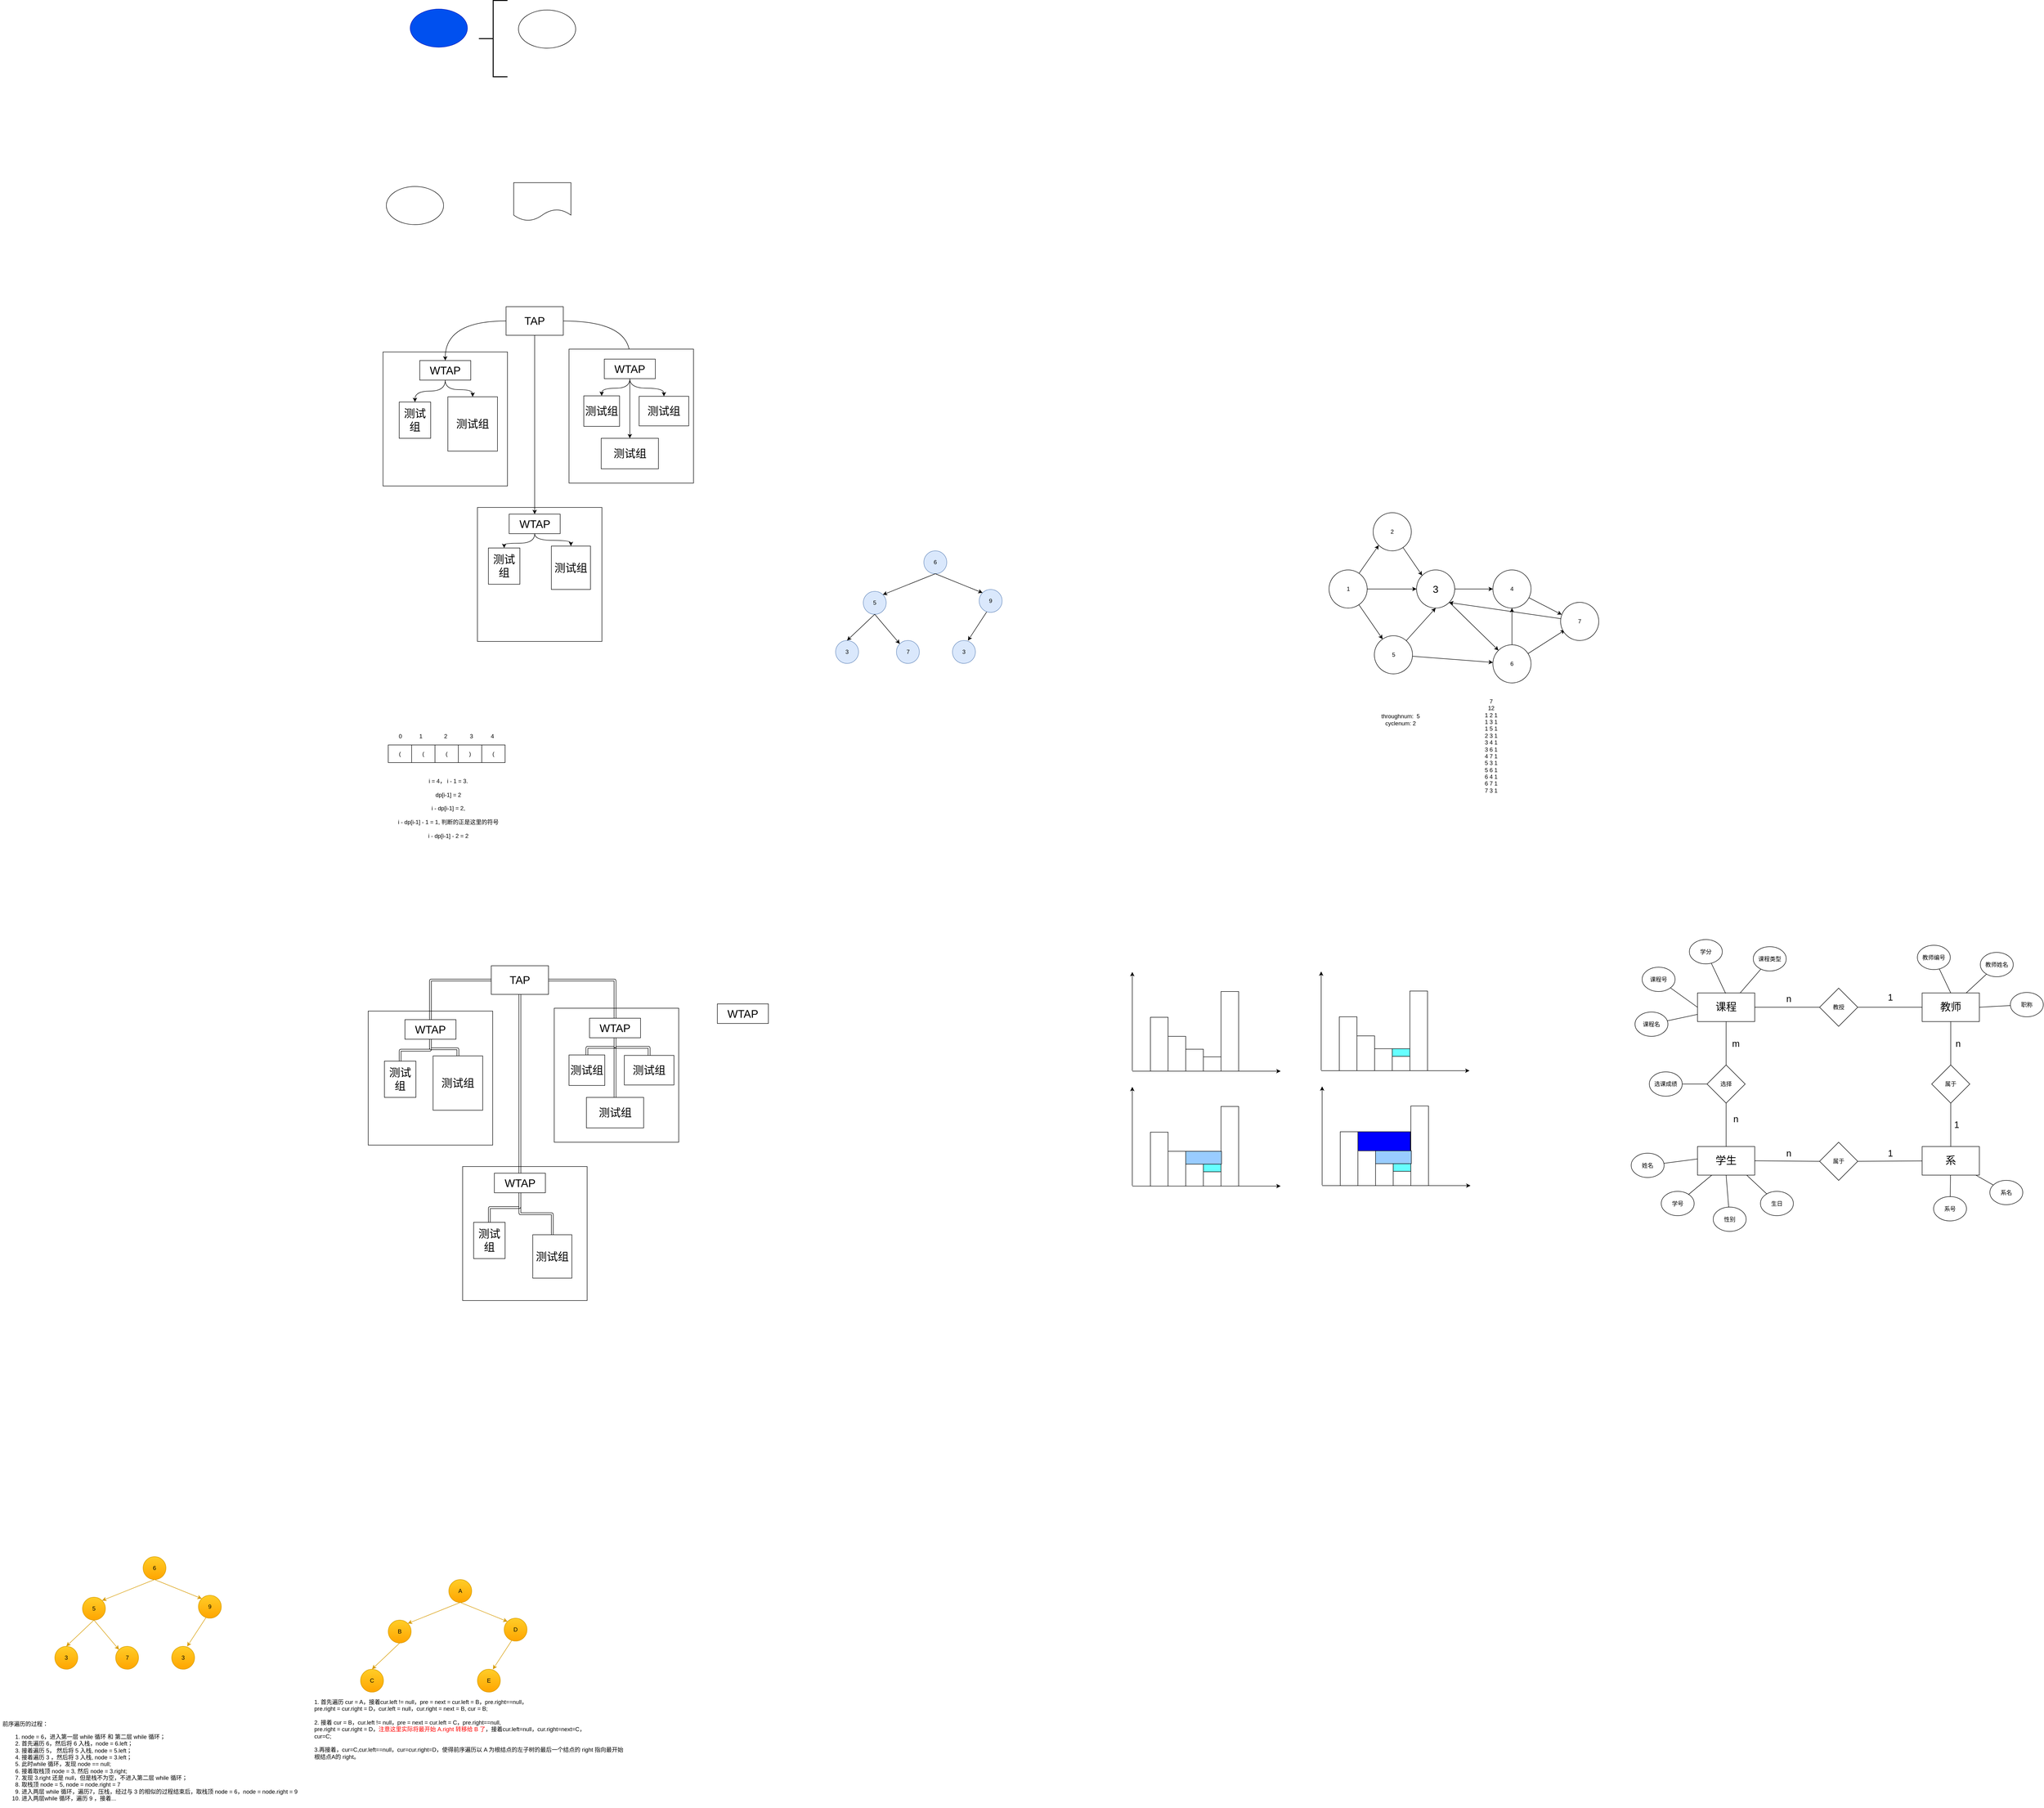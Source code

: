 <mxfile version="14.6.9" type="github">
  <diagram id="HL5FU7b5v3GHtU7pl1D0" name="Page-1">
    <mxGraphModel dx="1587" dy="1598" grid="0" gridSize="10" guides="1" tooltips="1" connect="1" arrows="1" fold="1" page="0" pageScale="1" pageWidth="827" pageHeight="1169" math="0" shadow="0">
      <root>
        <mxCell id="0" />
        <mxCell id="1" parent="0" />
        <mxCell id="2PGr2bW_7u09328AlTzU-21" value="" style="whiteSpace=wrap;html=1;" parent="1" vertex="1">
          <mxGeometry x="140" y="-97" width="261" height="281" as="geometry" />
        </mxCell>
        <mxCell id="xoODFnLUPFO7UlEcx-ut-1" value="" style="ellipse;whiteSpace=wrap;html=1;fillColor=#0050ef;strokeColor=#001DBC;fontColor=#ffffff;" parent="1" vertex="1">
          <mxGeometry x="197" y="-816" width="120" height="80" as="geometry" />
        </mxCell>
        <mxCell id="9Wrrad7oVjnx4bKwL_T1-1" value="" style="strokeWidth=2;html=1;shape=mxgraph.flowchart.annotation_2;align=left;labelPosition=right;pointerEvents=1;" parent="1" vertex="1">
          <mxGeometry x="341" y="-834" width="60" height="160" as="geometry" />
        </mxCell>
        <mxCell id="L5w4uZSqszy5Lv5xO5T8-1" value="" style="ellipse;whiteSpace=wrap;html=1;" parent="1" vertex="1">
          <mxGeometry x="424" y="-814" width="120" height="80" as="geometry" />
        </mxCell>
        <mxCell id="meW8NayXHioV1tvIMYQ5-1" value="" style="ellipse;whiteSpace=wrap;html=1;" parent="1" vertex="1">
          <mxGeometry x="147" y="-444" width="120" height="80" as="geometry" />
        </mxCell>
        <mxCell id="meW8NayXHioV1tvIMYQ5-2" value="" style="shape=document;whiteSpace=wrap;html=1;boundedLbl=1;" parent="1" vertex="1">
          <mxGeometry x="414" y="-452" width="120" height="80" as="geometry" />
        </mxCell>
        <mxCell id="2PGr2bW_7u09328AlTzU-2" value="" style="whiteSpace=wrap;html=1;" parent="1" vertex="1">
          <mxGeometry x="338" y="229" width="261" height="281" as="geometry" />
        </mxCell>
        <mxCell id="2PGr2bW_7u09328AlTzU-33" style="edgeStyle=orthogonalEdgeStyle;orthogonalLoop=1;jettySize=auto;html=1;curved=1;" parent="1" source="2PGr2bW_7u09328AlTzU-5" target="2PGr2bW_7u09328AlTzU-6" edge="1">
          <mxGeometry relative="1" as="geometry" />
        </mxCell>
        <mxCell id="2PGr2bW_7u09328AlTzU-35" style="edgeStyle=orthogonalEdgeStyle;orthogonalLoop=1;jettySize=auto;html=1;curved=1;" parent="1" source="2PGr2bW_7u09328AlTzU-5" target="2PGr2bW_7u09328AlTzU-10" edge="1">
          <mxGeometry relative="1" as="geometry" />
        </mxCell>
        <mxCell id="2PGr2bW_7u09328AlTzU-41" style="edgeStyle=orthogonalEdgeStyle;orthogonalLoop=1;jettySize=auto;html=1;exitX=0.5;exitY=1;exitDx=0;exitDy=0;curved=1;" parent="1" source="2PGr2bW_7u09328AlTzU-5" target="2PGr2bW_7u09328AlTzU-22" edge="1">
          <mxGeometry relative="1" as="geometry" />
        </mxCell>
        <mxCell id="2PGr2bW_7u09328AlTzU-5" value="&lt;font style=&quot;font-size: 23px&quot;&gt;TAP&lt;/font&gt;" style="whiteSpace=wrap;html=1;" parent="1" vertex="1">
          <mxGeometry x="398" y="-192" width="120" height="60" as="geometry" />
        </mxCell>
        <mxCell id="2PGr2bW_7u09328AlTzU-39" style="edgeStyle=orthogonalEdgeStyle;orthogonalLoop=1;jettySize=auto;html=1;entryX=0.5;entryY=0;entryDx=0;entryDy=0;curved=1;" parent="1" source="2PGr2bW_7u09328AlTzU-6" target="2PGr2bW_7u09328AlTzU-7" edge="1">
          <mxGeometry relative="1" as="geometry" />
        </mxCell>
        <mxCell id="2PGr2bW_7u09328AlTzU-40" style="edgeStyle=orthogonalEdgeStyle;orthogonalLoop=1;jettySize=auto;html=1;entryX=0.5;entryY=0;entryDx=0;entryDy=0;curved=1;" parent="1" source="2PGr2bW_7u09328AlTzU-6" target="2PGr2bW_7u09328AlTzU-8" edge="1">
          <mxGeometry relative="1" as="geometry" />
        </mxCell>
        <mxCell id="2PGr2bW_7u09328AlTzU-6" value="&lt;font style=&quot;font-size: 23px&quot;&gt;WTAP&lt;/font&gt;" style="whiteSpace=wrap;html=1;" parent="1" vertex="1">
          <mxGeometry x="217" y="-79" width="107" height="41" as="geometry" />
        </mxCell>
        <mxCell id="2PGr2bW_7u09328AlTzU-7" value="&lt;span style=&quot;font-size: 23px&quot;&gt;测试组&lt;/span&gt;" style="whiteSpace=wrap;html=1;" parent="1" vertex="1">
          <mxGeometry x="174" y="8" width="66" height="76" as="geometry" />
        </mxCell>
        <mxCell id="2PGr2bW_7u09328AlTzU-8" value="&lt;span style=&quot;font-size: 23px&quot;&gt;测试组&lt;/span&gt;" style="whiteSpace=wrap;html=1;" parent="1" vertex="1">
          <mxGeometry x="276" y="-3" width="104" height="114" as="geometry" />
        </mxCell>
        <mxCell id="2PGr2bW_7u09328AlTzU-9" value="" style="whiteSpace=wrap;html=1;" parent="1" vertex="1">
          <mxGeometry x="530" y="-103" width="261" height="281" as="geometry" />
        </mxCell>
        <mxCell id="2PGr2bW_7u09328AlTzU-36" style="edgeStyle=orthogonalEdgeStyle;orthogonalLoop=1;jettySize=auto;html=1;entryX=0.5;entryY=0;entryDx=0;entryDy=0;curved=1;" parent="1" source="2PGr2bW_7u09328AlTzU-10" target="2PGr2bW_7u09328AlTzU-11" edge="1">
          <mxGeometry relative="1" as="geometry" />
        </mxCell>
        <mxCell id="2PGr2bW_7u09328AlTzU-37" style="edgeStyle=orthogonalEdgeStyle;orthogonalLoop=1;jettySize=auto;html=1;entryX=0.5;entryY=0;entryDx=0;entryDy=0;curved=1;" parent="1" source="2PGr2bW_7u09328AlTzU-10" target="2PGr2bW_7u09328AlTzU-12" edge="1">
          <mxGeometry relative="1" as="geometry" />
        </mxCell>
        <mxCell id="2PGr2bW_7u09328AlTzU-38" style="edgeStyle=orthogonalEdgeStyle;orthogonalLoop=1;jettySize=auto;html=1;exitX=0.5;exitY=1;exitDx=0;exitDy=0;curved=1;" parent="1" source="2PGr2bW_7u09328AlTzU-10" target="2PGr2bW_7u09328AlTzU-29" edge="1">
          <mxGeometry relative="1" as="geometry" />
        </mxCell>
        <mxCell id="2PGr2bW_7u09328AlTzU-10" value="&lt;font style=&quot;font-size: 23px&quot;&gt;WTAP&lt;/font&gt;" style="whiteSpace=wrap;html=1;" parent="1" vertex="1">
          <mxGeometry x="604" y="-82" width="107" height="41" as="geometry" />
        </mxCell>
        <mxCell id="2PGr2bW_7u09328AlTzU-11" value="&lt;span style=&quot;font-size: 23px&quot;&gt;测试组&lt;/span&gt;" style="whiteSpace=wrap;html=1;" parent="1" vertex="1">
          <mxGeometry x="561" y="-5" width="75" height="64" as="geometry" />
        </mxCell>
        <mxCell id="2PGr2bW_7u09328AlTzU-12" value="&lt;span style=&quot;font-size: 23px&quot;&gt;测试组&lt;/span&gt;" style="whiteSpace=wrap;html=1;" parent="1" vertex="1">
          <mxGeometry x="677" y="-4" width="104" height="62" as="geometry" />
        </mxCell>
        <mxCell id="2PGr2bW_7u09328AlTzU-42" style="edgeStyle=orthogonalEdgeStyle;orthogonalLoop=1;jettySize=auto;html=1;curved=1;" parent="1" source="2PGr2bW_7u09328AlTzU-22" target="2PGr2bW_7u09328AlTzU-23" edge="1">
          <mxGeometry relative="1" as="geometry" />
        </mxCell>
        <mxCell id="2PGr2bW_7u09328AlTzU-43" style="edgeStyle=orthogonalEdgeStyle;orthogonalLoop=1;jettySize=auto;html=1;entryX=0.5;entryY=0;entryDx=0;entryDy=0;curved=1;" parent="1" source="2PGr2bW_7u09328AlTzU-22" target="2PGr2bW_7u09328AlTzU-24" edge="1">
          <mxGeometry relative="1" as="geometry">
            <Array as="points">
              <mxPoint x="458" y="298" />
              <mxPoint x="534" y="298" />
            </Array>
          </mxGeometry>
        </mxCell>
        <mxCell id="2PGr2bW_7u09328AlTzU-22" value="&lt;font style=&quot;font-size: 23px&quot;&gt;WTAP&lt;/font&gt;" style="whiteSpace=wrap;html=1;" parent="1" vertex="1">
          <mxGeometry x="404.5" y="243" width="107" height="41" as="geometry" />
        </mxCell>
        <mxCell id="2PGr2bW_7u09328AlTzU-23" value="&lt;span style=&quot;font-size: 23px&quot;&gt;测试组&lt;/span&gt;" style="whiteSpace=wrap;html=1;" parent="1" vertex="1">
          <mxGeometry x="361" y="314" width="66" height="76" as="geometry" />
        </mxCell>
        <mxCell id="2PGr2bW_7u09328AlTzU-24" value="&lt;span style=&quot;font-size: 23px&quot;&gt;测试组&lt;/span&gt;" style="whiteSpace=wrap;html=1;" parent="1" vertex="1">
          <mxGeometry x="493" y="310" width="82" height="91" as="geometry" />
        </mxCell>
        <mxCell id="2PGr2bW_7u09328AlTzU-29" value="&lt;span style=&quot;font-size: 23px&quot;&gt;测试组&lt;/span&gt;" style="whiteSpace=wrap;html=1;" parent="1" vertex="1">
          <mxGeometry x="597.5" y="84" width="120" height="64" as="geometry" />
        </mxCell>
        <mxCell id="2PGr2bW_7u09328AlTzU-68" value="" style="whiteSpace=wrap;html=1;" parent="1" vertex="1">
          <mxGeometry x="109" y="1285" width="261" height="281" as="geometry" />
        </mxCell>
        <mxCell id="2PGr2bW_7u09328AlTzU-69" value="" style="whiteSpace=wrap;html=1;" parent="1" vertex="1">
          <mxGeometry x="307" y="1611" width="261" height="281" as="geometry" />
        </mxCell>
        <mxCell id="2PGr2bW_7u09328AlTzU-70" style="edgeStyle=orthogonalEdgeStyle;orthogonalLoop=1;jettySize=auto;html=1;shape=link;curved=1;" parent="1" source="2PGr2bW_7u09328AlTzU-73" target="2PGr2bW_7u09328AlTzU-76" edge="1">
          <mxGeometry relative="1" as="geometry" />
        </mxCell>
        <mxCell id="2PGr2bW_7u09328AlTzU-72" style="edgeStyle=orthogonalEdgeStyle;orthogonalLoop=1;jettySize=auto;html=1;exitX=0.5;exitY=1;exitDx=0;exitDy=0;shape=link;curved=1;" parent="1" source="2PGr2bW_7u09328AlTzU-73" target="2PGr2bW_7u09328AlTzU-88" edge="1">
          <mxGeometry relative="1" as="geometry" />
        </mxCell>
        <mxCell id="2PGr2bW_7u09328AlTzU-73" value="&lt;font style=&quot;font-size: 23px&quot;&gt;TAP&lt;/font&gt;" style="whiteSpace=wrap;html=1;" parent="1" vertex="1">
          <mxGeometry x="367" y="1190" width="120" height="60" as="geometry" />
        </mxCell>
        <mxCell id="2PGr2bW_7u09328AlTzU-74" style="edgeStyle=orthogonalEdgeStyle;orthogonalLoop=1;jettySize=auto;html=1;entryX=0.5;entryY=0;entryDx=0;entryDy=0;shape=link;curved=1;" parent="1" source="2PGr2bW_7u09328AlTzU-76" target="2PGr2bW_7u09328AlTzU-77" edge="1">
          <mxGeometry relative="1" as="geometry" />
        </mxCell>
        <mxCell id="2PGr2bW_7u09328AlTzU-75" style="edgeStyle=orthogonalEdgeStyle;orthogonalLoop=1;jettySize=auto;html=1;entryX=0.5;entryY=0;entryDx=0;entryDy=0;shape=link;curved=1;" parent="1" source="2PGr2bW_7u09328AlTzU-76" target="2PGr2bW_7u09328AlTzU-78" edge="1">
          <mxGeometry relative="1" as="geometry" />
        </mxCell>
        <mxCell id="2PGr2bW_7u09328AlTzU-76" value="&lt;font style=&quot;font-size: 23px&quot;&gt;WTAP&lt;/font&gt;" style="whiteSpace=wrap;html=1;" parent="1" vertex="1">
          <mxGeometry x="186" y="1303" width="107" height="41" as="geometry" />
        </mxCell>
        <mxCell id="2PGr2bW_7u09328AlTzU-77" value="&lt;span style=&quot;font-size: 23px&quot;&gt;测试组&lt;/span&gt;" style="whiteSpace=wrap;html=1;" parent="1" vertex="1">
          <mxGeometry x="143" y="1390" width="66" height="76" as="geometry" />
        </mxCell>
        <mxCell id="2PGr2bW_7u09328AlTzU-78" value="&lt;span style=&quot;font-size: 23px&quot;&gt;测试组&lt;/span&gt;" style="whiteSpace=wrap;html=1;" parent="1" vertex="1">
          <mxGeometry x="245" y="1379" width="104" height="114" as="geometry" />
        </mxCell>
        <mxCell id="2PGr2bW_7u09328AlTzU-79" value="" style="whiteSpace=wrap;html=1;" parent="1" vertex="1">
          <mxGeometry x="499" y="1279" width="261" height="281" as="geometry" />
        </mxCell>
        <mxCell id="2PGr2bW_7u09328AlTzU-80" style="edgeStyle=orthogonalEdgeStyle;orthogonalLoop=1;jettySize=auto;html=1;entryX=0.5;entryY=0;entryDx=0;entryDy=0;shape=link;curved=1;" parent="1" source="2PGr2bW_7u09328AlTzU-83" target="2PGr2bW_7u09328AlTzU-84" edge="1">
          <mxGeometry relative="1" as="geometry" />
        </mxCell>
        <mxCell id="2PGr2bW_7u09328AlTzU-81" style="edgeStyle=orthogonalEdgeStyle;orthogonalLoop=1;jettySize=auto;html=1;entryX=0.5;entryY=0;entryDx=0;entryDy=0;shape=link;curved=1;" parent="1" source="2PGr2bW_7u09328AlTzU-83" target="2PGr2bW_7u09328AlTzU-85" edge="1">
          <mxGeometry relative="1" as="geometry" />
        </mxCell>
        <mxCell id="2PGr2bW_7u09328AlTzU-82" style="edgeStyle=orthogonalEdgeStyle;orthogonalLoop=1;jettySize=auto;html=1;exitX=0.5;exitY=1;exitDx=0;exitDy=0;shape=link;curved=1;" parent="1" source="2PGr2bW_7u09328AlTzU-83" target="2PGr2bW_7u09328AlTzU-91" edge="1">
          <mxGeometry relative="1" as="geometry" />
        </mxCell>
        <mxCell id="2PGr2bW_7u09328AlTzU-83" value="&lt;font style=&quot;font-size: 23px&quot;&gt;WTAP&lt;/font&gt;" style="whiteSpace=wrap;html=1;" parent="1" vertex="1">
          <mxGeometry x="573" y="1300" width="107" height="41" as="geometry" />
        </mxCell>
        <mxCell id="2PGr2bW_7u09328AlTzU-84" value="&lt;span style=&quot;font-size: 23px&quot;&gt;测试组&lt;/span&gt;" style="whiteSpace=wrap;html=1;" parent="1" vertex="1">
          <mxGeometry x="530" y="1377" width="75" height="64" as="geometry" />
        </mxCell>
        <mxCell id="2PGr2bW_7u09328AlTzU-85" value="&lt;span style=&quot;font-size: 23px&quot;&gt;测试组&lt;/span&gt;" style="whiteSpace=wrap;html=1;" parent="1" vertex="1">
          <mxGeometry x="646" y="1378" width="104" height="62" as="geometry" />
        </mxCell>
        <mxCell id="2PGr2bW_7u09328AlTzU-86" style="edgeStyle=orthogonalEdgeStyle;orthogonalLoop=1;jettySize=auto;html=1;shape=link;curved=1;" parent="1" source="2PGr2bW_7u09328AlTzU-88" target="2PGr2bW_7u09328AlTzU-89" edge="1">
          <mxGeometry relative="1" as="geometry" />
        </mxCell>
        <mxCell id="2PGr2bW_7u09328AlTzU-87" style="edgeStyle=orthogonalEdgeStyle;orthogonalLoop=1;jettySize=auto;html=1;entryX=0.5;entryY=0;entryDx=0;entryDy=0;shape=link;curved=1;" parent="1" source="2PGr2bW_7u09328AlTzU-88" target="2PGr2bW_7u09328AlTzU-90" edge="1">
          <mxGeometry relative="1" as="geometry" />
        </mxCell>
        <mxCell id="2PGr2bW_7u09328AlTzU-88" value="&lt;font style=&quot;font-size: 23px&quot;&gt;WTAP&lt;/font&gt;" style="whiteSpace=wrap;html=1;" parent="1" vertex="1">
          <mxGeometry x="373.5" y="1625" width="107" height="41" as="geometry" />
        </mxCell>
        <mxCell id="2PGr2bW_7u09328AlTzU-89" value="&lt;span style=&quot;font-size: 23px&quot;&gt;测试组&lt;/span&gt;" style="whiteSpace=wrap;html=1;" parent="1" vertex="1">
          <mxGeometry x="330" y="1728" width="66" height="76" as="geometry" />
        </mxCell>
        <mxCell id="2PGr2bW_7u09328AlTzU-90" value="&lt;span style=&quot;font-size: 23px&quot;&gt;测试组&lt;/span&gt;" style="whiteSpace=wrap;html=1;" parent="1" vertex="1">
          <mxGeometry x="454" y="1754" width="82" height="91" as="geometry" />
        </mxCell>
        <mxCell id="2PGr2bW_7u09328AlTzU-91" value="&lt;span style=&quot;font-size: 23px&quot;&gt;测试组&lt;/span&gt;" style="whiteSpace=wrap;html=1;" parent="1" vertex="1">
          <mxGeometry x="566.5" y="1466" width="120" height="64" as="geometry" />
        </mxCell>
        <mxCell id="2PGr2bW_7u09328AlTzU-92" style="edgeStyle=orthogonalEdgeStyle;shape=link;orthogonalLoop=1;jettySize=auto;html=1;exitX=1;exitY=0.5;exitDx=0;exitDy=0;entryX=0.5;entryY=0;entryDx=0;entryDy=0;strokeColor=#000000;curved=1;" parent="1" source="2PGr2bW_7u09328AlTzU-73" target="2PGr2bW_7u09328AlTzU-83" edge="1">
          <mxGeometry relative="1" as="geometry" />
        </mxCell>
        <mxCell id="2PGr2bW_7u09328AlTzU-93" value="&lt;font style=&quot;font-size: 23px&quot;&gt;WTAP&lt;/font&gt;" style="whiteSpace=wrap;html=1;" parent="1" vertex="1">
          <mxGeometry x="841" y="1270" width="107" height="41" as="geometry" />
        </mxCell>
        <mxCell id="OvFYzg-nlbuzujg0oCb5-4" value="(" style="whiteSpace=wrap;html=1;" parent="1" vertex="1">
          <mxGeometry x="151" y="727" width="49" height="37" as="geometry" />
        </mxCell>
        <mxCell id="OvFYzg-nlbuzujg0oCb5-5" value="(" style="whiteSpace=wrap;html=1;" parent="1" vertex="1">
          <mxGeometry x="200" y="727" width="49" height="37" as="geometry" />
        </mxCell>
        <mxCell id="OvFYzg-nlbuzujg0oCb5-6" value=")" style="whiteSpace=wrap;html=1;" parent="1" vertex="1">
          <mxGeometry x="298" y="727" width="49" height="37" as="geometry" />
        </mxCell>
        <mxCell id="OvFYzg-nlbuzujg0oCb5-7" value="(" style="whiteSpace=wrap;html=1;" parent="1" vertex="1">
          <mxGeometry x="249" y="727" width="49" height="37" as="geometry" />
        </mxCell>
        <mxCell id="OvFYzg-nlbuzujg0oCb5-9" value="(" style="whiteSpace=wrap;html=1;" parent="1" vertex="1">
          <mxGeometry x="347" y="727" width="49" height="37" as="geometry" />
        </mxCell>
        <mxCell id="OvFYzg-nlbuzujg0oCb5-11" value="0" style="text;html=1;align=center;verticalAlign=middle;resizable=0;points=[];autosize=1;" parent="1" vertex="1">
          <mxGeometry x="167.5" y="700" width="16" height="18" as="geometry" />
        </mxCell>
        <mxCell id="OvFYzg-nlbuzujg0oCb5-12" value="1" style="text;html=1;align=center;verticalAlign=middle;resizable=0;points=[];autosize=1;" parent="1" vertex="1">
          <mxGeometry x="211" y="700" width="16" height="18" as="geometry" />
        </mxCell>
        <mxCell id="OvFYzg-nlbuzujg0oCb5-13" value="2" style="text;html=1;align=center;verticalAlign=middle;resizable=0;points=[];autosize=1;" parent="1" vertex="1">
          <mxGeometry x="262.5" y="700" width="16" height="18" as="geometry" />
        </mxCell>
        <mxCell id="OvFYzg-nlbuzujg0oCb5-14" value="3" style="text;html=1;align=center;verticalAlign=middle;resizable=0;points=[];autosize=1;" parent="1" vertex="1">
          <mxGeometry x="317" y="700" width="16" height="18" as="geometry" />
        </mxCell>
        <mxCell id="OvFYzg-nlbuzujg0oCb5-15" value="4" style="text;html=1;align=center;verticalAlign=middle;resizable=0;points=[];autosize=1;" parent="1" vertex="1">
          <mxGeometry x="361" y="700" width="16" height="18" as="geometry" />
        </mxCell>
        <mxCell id="OvFYzg-nlbuzujg0oCb5-16" value="&lt;br&gt;&lt;br&gt;&lt;br&gt;" style="text;html=1;align=center;verticalAlign=middle;resizable=0;points=[];autosize=1;" parent="1" vertex="1">
          <mxGeometry x="202" y="781" width="10" height="45" as="geometry" />
        </mxCell>
        <mxCell id="OvFYzg-nlbuzujg0oCb5-17" value="i = 4， i - 1 = 3.&lt;br&gt;&lt;br&gt;dp[i-1] = 2&lt;br&gt;&lt;br&gt;i - dp[i-1] = 2,&lt;br&gt;&lt;br&gt;i - dp[i-1] - 1 = 1, 判断的正是这里的符号&lt;br&gt;&lt;br&gt;i - dp[i-1] - 2 = 2" style="text;html=1;strokeColor=none;fillColor=none;align=center;verticalAlign=middle;whiteSpace=wrap;" parent="1" vertex="1">
          <mxGeometry x="156" y="778" width="242" height="163" as="geometry" />
        </mxCell>
        <mxCell id="QxWfKdQQFuDrmjM4ranz-2" value="" style="endArrow=classic;html=1;curved=1;" parent="1" edge="1">
          <mxGeometry width="50" height="50" relative="1" as="geometry">
            <mxPoint x="1711" y="1411" as="sourcePoint" />
            <mxPoint x="2022" y="1411" as="targetPoint" />
          </mxGeometry>
        </mxCell>
        <mxCell id="QxWfKdQQFuDrmjM4ranz-3" value="" style="endArrow=classic;html=1;curved=1;" parent="1" edge="1">
          <mxGeometry width="50" height="50" relative="1" as="geometry">
            <mxPoint x="1711" y="1410" as="sourcePoint" />
            <mxPoint x="1711" y="1203" as="targetPoint" />
          </mxGeometry>
        </mxCell>
        <mxCell id="QxWfKdQQFuDrmjM4ranz-4" value="" style="whiteSpace=wrap;html=1;" parent="1" vertex="1">
          <mxGeometry x="1749" y="1298" width="37" height="113" as="geometry" />
        </mxCell>
        <mxCell id="QxWfKdQQFuDrmjM4ranz-5" value="" style="whiteSpace=wrap;html=1;" parent="1" vertex="1">
          <mxGeometry x="1786" y="1338" width="37" height="73" as="geometry" />
        </mxCell>
        <mxCell id="QxWfKdQQFuDrmjM4ranz-6" value="" style="whiteSpace=wrap;html=1;" parent="1" vertex="1">
          <mxGeometry x="1823" y="1365" width="37" height="46" as="geometry" />
        </mxCell>
        <mxCell id="QxWfKdQQFuDrmjM4ranz-7" value="" style="whiteSpace=wrap;html=1;" parent="1" vertex="1">
          <mxGeometry x="1860" y="1381" width="37" height="30" as="geometry" />
        </mxCell>
        <mxCell id="QxWfKdQQFuDrmjM4ranz-8" value="" style="whiteSpace=wrap;html=1;" parent="1" vertex="1">
          <mxGeometry x="1897" y="1244" width="37" height="167" as="geometry" />
        </mxCell>
        <mxCell id="QxWfKdQQFuDrmjM4ranz-9" value="" style="endArrow=classic;html=1;curved=1;" parent="1" edge="1">
          <mxGeometry width="50" height="50" relative="1" as="geometry">
            <mxPoint x="2107" y="1410" as="sourcePoint" />
            <mxPoint x="2418" y="1410" as="targetPoint" />
          </mxGeometry>
        </mxCell>
        <mxCell id="QxWfKdQQFuDrmjM4ranz-10" value="" style="endArrow=classic;html=1;curved=1;" parent="1" edge="1">
          <mxGeometry width="50" height="50" relative="1" as="geometry">
            <mxPoint x="2107" y="1409" as="sourcePoint" />
            <mxPoint x="2107" y="1202" as="targetPoint" />
          </mxGeometry>
        </mxCell>
        <mxCell id="QxWfKdQQFuDrmjM4ranz-11" value="" style="whiteSpace=wrap;html=1;" parent="1" vertex="1">
          <mxGeometry x="2145" y="1297" width="37" height="113" as="geometry" />
        </mxCell>
        <mxCell id="QxWfKdQQFuDrmjM4ranz-12" value="" style="whiteSpace=wrap;html=1;" parent="1" vertex="1">
          <mxGeometry x="2182" y="1337" width="37" height="73" as="geometry" />
        </mxCell>
        <mxCell id="QxWfKdQQFuDrmjM4ranz-13" value="" style="whiteSpace=wrap;html=1;" parent="1" vertex="1">
          <mxGeometry x="2219" y="1364" width="37" height="46" as="geometry" />
        </mxCell>
        <mxCell id="QxWfKdQQFuDrmjM4ranz-14" value="" style="whiteSpace=wrap;html=1;" parent="1" vertex="1">
          <mxGeometry x="2256" y="1380" width="37" height="30" as="geometry" />
        </mxCell>
        <mxCell id="QxWfKdQQFuDrmjM4ranz-15" value="" style="whiteSpace=wrap;html=1;" parent="1" vertex="1">
          <mxGeometry x="2293" y="1243" width="37" height="167" as="geometry" />
        </mxCell>
        <mxCell id="QxWfKdQQFuDrmjM4ranz-16" value="" style="whiteSpace=wrap;html=1;fillColor=#66FFFF;" parent="1" vertex="1">
          <mxGeometry x="2256" y="1364" width="37" height="16" as="geometry" />
        </mxCell>
        <mxCell id="QxWfKdQQFuDrmjM4ranz-17" value="" style="endArrow=classic;html=1;curved=1;" parent="1" edge="1">
          <mxGeometry width="50" height="50" relative="1" as="geometry">
            <mxPoint x="1711" y="1652" as="sourcePoint" />
            <mxPoint x="2022" y="1652" as="targetPoint" />
          </mxGeometry>
        </mxCell>
        <mxCell id="QxWfKdQQFuDrmjM4ranz-18" value="" style="endArrow=classic;html=1;curved=1;" parent="1" edge="1">
          <mxGeometry width="50" height="50" relative="1" as="geometry">
            <mxPoint x="1711" y="1651" as="sourcePoint" />
            <mxPoint x="1711" y="1444" as="targetPoint" />
          </mxGeometry>
        </mxCell>
        <mxCell id="QxWfKdQQFuDrmjM4ranz-19" value="" style="whiteSpace=wrap;html=1;" parent="1" vertex="1">
          <mxGeometry x="1749" y="1539" width="37" height="113" as="geometry" />
        </mxCell>
        <mxCell id="QxWfKdQQFuDrmjM4ranz-20" value="" style="whiteSpace=wrap;html=1;" parent="1" vertex="1">
          <mxGeometry x="1786" y="1579" width="37" height="73" as="geometry" />
        </mxCell>
        <mxCell id="QxWfKdQQFuDrmjM4ranz-21" value="" style="whiteSpace=wrap;html=1;" parent="1" vertex="1">
          <mxGeometry x="1823" y="1606" width="37" height="46" as="geometry" />
        </mxCell>
        <mxCell id="QxWfKdQQFuDrmjM4ranz-22" value="" style="whiteSpace=wrap;html=1;" parent="1" vertex="1">
          <mxGeometry x="1860" y="1622" width="37" height="30" as="geometry" />
        </mxCell>
        <mxCell id="QxWfKdQQFuDrmjM4ranz-23" value="" style="whiteSpace=wrap;html=1;" parent="1" vertex="1">
          <mxGeometry x="1897" y="1485" width="37" height="167" as="geometry" />
        </mxCell>
        <mxCell id="QxWfKdQQFuDrmjM4ranz-24" value="" style="whiteSpace=wrap;html=1;fillColor=#66FFFF;" parent="1" vertex="1">
          <mxGeometry x="1860" y="1606" width="37" height="16" as="geometry" />
        </mxCell>
        <mxCell id="QxWfKdQQFuDrmjM4ranz-25" value="" style="endArrow=classic;html=1;curved=1;" parent="1" edge="1">
          <mxGeometry width="50" height="50" relative="1" as="geometry">
            <mxPoint x="2109" y="1651" as="sourcePoint" />
            <mxPoint x="2420" y="1651" as="targetPoint" />
          </mxGeometry>
        </mxCell>
        <mxCell id="QxWfKdQQFuDrmjM4ranz-26" value="" style="endArrow=classic;html=1;curved=1;" parent="1" edge="1">
          <mxGeometry width="50" height="50" relative="1" as="geometry">
            <mxPoint x="2109" y="1650" as="sourcePoint" />
            <mxPoint x="2109" y="1443" as="targetPoint" />
          </mxGeometry>
        </mxCell>
        <mxCell id="QxWfKdQQFuDrmjM4ranz-27" value="" style="whiteSpace=wrap;html=1;" parent="1" vertex="1">
          <mxGeometry x="2147" y="1538" width="37" height="113" as="geometry" />
        </mxCell>
        <mxCell id="QxWfKdQQFuDrmjM4ranz-28" value="" style="whiteSpace=wrap;html=1;" parent="1" vertex="1">
          <mxGeometry x="2184" y="1578" width="37" height="73" as="geometry" />
        </mxCell>
        <mxCell id="QxWfKdQQFuDrmjM4ranz-29" value="" style="whiteSpace=wrap;html=1;" parent="1" vertex="1">
          <mxGeometry x="2221" y="1605" width="37" height="46" as="geometry" />
        </mxCell>
        <mxCell id="QxWfKdQQFuDrmjM4ranz-30" value="" style="whiteSpace=wrap;html=1;" parent="1" vertex="1">
          <mxGeometry x="2258" y="1621" width="37" height="30" as="geometry" />
        </mxCell>
        <mxCell id="QxWfKdQQFuDrmjM4ranz-31" value="" style="whiteSpace=wrap;html=1;" parent="1" vertex="1">
          <mxGeometry x="2295" y="1484" width="37" height="167" as="geometry" />
        </mxCell>
        <mxCell id="QxWfKdQQFuDrmjM4ranz-32" value="" style="whiteSpace=wrap;html=1;fillColor=#66FFFF;" parent="1" vertex="1">
          <mxGeometry x="2258" y="1605" width="37" height="16" as="geometry" />
        </mxCell>
        <mxCell id="QxWfKdQQFuDrmjM4ranz-33" value="" style="whiteSpace=wrap;html=1;fillColor=#99CCFF;" parent="1" vertex="1">
          <mxGeometry x="1823" y="1579" width="75" height="27" as="geometry" />
        </mxCell>
        <mxCell id="QxWfKdQQFuDrmjM4ranz-34" value="" style="whiteSpace=wrap;html=1;fillColor=#99CCFF;" parent="1" vertex="1">
          <mxGeometry x="2221" y="1578" width="75" height="27" as="geometry" />
        </mxCell>
        <mxCell id="QxWfKdQQFuDrmjM4ranz-35" value="" style="whiteSpace=wrap;html=1;fillColor=#0000FF;" parent="1" vertex="1">
          <mxGeometry x="2184" y="1538" width="110" height="40" as="geometry" />
        </mxCell>
        <mxCell id="Nl5bQeHUea7xx7B5sTll-2" value="6" style="ellipse;whiteSpace=wrap;html=1;aspect=fixed;comic=0;fillColor=#dae8fc;strokeColor=#6c8ebf;" parent="1" vertex="1">
          <mxGeometry x="1274" y="320" width="48" height="48" as="geometry" />
        </mxCell>
        <mxCell id="Nl5bQeHUea7xx7B5sTll-8" value="3" style="ellipse;whiteSpace=wrap;html=1;aspect=fixed;comic=0;fillColor=#dae8fc;strokeColor=#6c8ebf;" parent="1" vertex="1">
          <mxGeometry x="1334" y="508" width="48" height="48" as="geometry" />
        </mxCell>
        <mxCell id="Nl5bQeHUea7xx7B5sTll-9" value="7" style="ellipse;whiteSpace=wrap;html=1;aspect=fixed;comic=0;fillColor=#dae8fc;strokeColor=#6c8ebf;" parent="1" vertex="1">
          <mxGeometry x="1216.5" y="508" width="48" height="48" as="geometry" />
        </mxCell>
        <mxCell id="Nl5bQeHUea7xx7B5sTll-10" value="9" style="ellipse;whiteSpace=wrap;html=1;aspect=fixed;comic=0;fillColor=#dae8fc;strokeColor=#6c8ebf;" parent="1" vertex="1">
          <mxGeometry x="1390" y="401" width="48" height="48" as="geometry" />
        </mxCell>
        <mxCell id="Nl5bQeHUea7xx7B5sTll-12" value="3" style="ellipse;whiteSpace=wrap;html=1;aspect=fixed;comic=0;fillColor=#dae8fc;strokeColor=#6c8ebf;" parent="1" vertex="1">
          <mxGeometry x="1089" y="508" width="48" height="48" as="geometry" />
        </mxCell>
        <mxCell id="Nl5bQeHUea7xx7B5sTll-13" value="5" style="ellipse;whiteSpace=wrap;html=1;aspect=fixed;comic=0;fillColor=#dae8fc;strokeColor=#6c8ebf;" parent="1" vertex="1">
          <mxGeometry x="1147" y="405" width="48" height="48" as="geometry" />
        </mxCell>
        <mxCell id="Nl5bQeHUea7xx7B5sTll-17" value="" style="endArrow=classic;html=1;entryX=0.5;entryY=0;entryDx=0;entryDy=0;exitX=0.5;exitY=1;exitDx=0;exitDy=0;curved=1;" parent="1" source="Nl5bQeHUea7xx7B5sTll-13" target="Nl5bQeHUea7xx7B5sTll-12" edge="1">
          <mxGeometry width="50" height="50" relative="1" as="geometry">
            <mxPoint x="1088" y="359" as="sourcePoint" />
            <mxPoint x="1166" y="449" as="targetPoint" />
          </mxGeometry>
        </mxCell>
        <mxCell id="Nl5bQeHUea7xx7B5sTll-18" value="" style="endArrow=classic;html=1;exitX=0.5;exitY=1;exitDx=0;exitDy=0;entryX=1;entryY=0;entryDx=0;entryDy=0;curved=1;" parent="1" source="Nl5bQeHUea7xx7B5sTll-2" target="Nl5bQeHUea7xx7B5sTll-13" edge="1">
          <mxGeometry width="50" height="50" relative="1" as="geometry">
            <mxPoint x="1197" y="422" as="sourcePoint" />
            <mxPoint x="1247" y="372" as="targetPoint" />
          </mxGeometry>
        </mxCell>
        <mxCell id="Nl5bQeHUea7xx7B5sTll-19" value="" style="endArrow=classic;html=1;exitX=0.5;exitY=1;exitDx=0;exitDy=0;entryX=0;entryY=0;entryDx=0;entryDy=0;curved=1;" parent="1" source="Nl5bQeHUea7xx7B5sTll-13" target="Nl5bQeHUea7xx7B5sTll-9" edge="1">
          <mxGeometry width="50" height="50" relative="1" as="geometry">
            <mxPoint x="1165" y="539" as="sourcePoint" />
            <mxPoint x="1215" y="489" as="targetPoint" />
          </mxGeometry>
        </mxCell>
        <mxCell id="Nl5bQeHUea7xx7B5sTll-20" value="" style="endArrow=classic;html=1;exitX=0.5;exitY=1;exitDx=0;exitDy=0;entryX=0;entryY=0;entryDx=0;entryDy=0;curved=1;" parent="1" source="Nl5bQeHUea7xx7B5sTll-2" target="Nl5bQeHUea7xx7B5sTll-10" edge="1">
          <mxGeometry width="50" height="50" relative="1" as="geometry">
            <mxPoint x="1389" y="339" as="sourcePoint" />
            <mxPoint x="1439" y="289" as="targetPoint" />
          </mxGeometry>
        </mxCell>
        <mxCell id="Nl5bQeHUea7xx7B5sTll-21" value="" style="endArrow=classic;html=1;exitX=0.325;exitY=0.983;exitDx=0;exitDy=0;exitPerimeter=0;entryX=0.675;entryY=0.004;entryDx=0;entryDy=0;entryPerimeter=0;curved=1;" parent="1" source="Nl5bQeHUea7xx7B5sTll-10" target="Nl5bQeHUea7xx7B5sTll-8" edge="1">
          <mxGeometry width="50" height="50" relative="1" as="geometry">
            <mxPoint x="1467" y="540" as="sourcePoint" />
            <mxPoint x="1517" y="490" as="targetPoint" />
          </mxGeometry>
        </mxCell>
        <mxCell id="q4yqg_dcspdlODXa6USa-11" style="edgeStyle=none;orthogonalLoop=1;jettySize=auto;html=1;entryX=0;entryY=0;entryDx=0;entryDy=0;curved=1;" parent="1" source="q4yqg_dcspdlODXa6USa-1" target="q4yqg_dcspdlODXa6USa-2" edge="1">
          <mxGeometry relative="1" as="geometry" />
        </mxCell>
        <mxCell id="q4yqg_dcspdlODXa6USa-1" value="2" style="ellipse;whiteSpace=wrap;html=1;aspect=fixed;" parent="1" vertex="1">
          <mxGeometry x="2216" y="240" width="80" height="80" as="geometry" />
        </mxCell>
        <mxCell id="q4yqg_dcspdlODXa6USa-15" style="edgeStyle=none;orthogonalLoop=1;jettySize=auto;html=1;entryX=0;entryY=0;entryDx=0;entryDy=0;curved=1;" parent="1" source="q4yqg_dcspdlODXa6USa-2" target="q4yqg_dcspdlODXa6USa-3" edge="1">
          <mxGeometry relative="1" as="geometry" />
        </mxCell>
        <mxCell id="q4yqg_dcspdlODXa6USa-18" style="edgeStyle=none;orthogonalLoop=1;jettySize=auto;html=1;entryX=0;entryY=0.5;entryDx=0;entryDy=0;curved=1;" parent="1" source="q4yqg_dcspdlODXa6USa-2" target="q4yqg_dcspdlODXa6USa-4" edge="1">
          <mxGeometry relative="1" as="geometry" />
        </mxCell>
        <mxCell id="q4yqg_dcspdlODXa6USa-2" value="&lt;font style=&quot;font-size: 21px&quot;&gt;3&lt;/font&gt;" style="ellipse;whiteSpace=wrap;html=1;aspect=fixed;" parent="1" vertex="1">
          <mxGeometry x="2307" y="360" width="80" height="80" as="geometry" />
        </mxCell>
        <mxCell id="q4yqg_dcspdlODXa6USa-17" style="edgeStyle=none;orthogonalLoop=1;jettySize=auto;html=1;entryX=0.5;entryY=1;entryDx=0;entryDy=0;curved=1;" parent="1" source="q4yqg_dcspdlODXa6USa-3" target="q4yqg_dcspdlODXa6USa-4" edge="1">
          <mxGeometry relative="1" as="geometry" />
        </mxCell>
        <mxCell id="q4yqg_dcspdlODXa6USa-20" style="edgeStyle=none;orthogonalLoop=1;jettySize=auto;html=1;curved=1;" parent="1" source="q4yqg_dcspdlODXa6USa-3" edge="1">
          <mxGeometry relative="1" as="geometry">
            <mxPoint x="2618" y="486" as="targetPoint" />
          </mxGeometry>
        </mxCell>
        <mxCell id="q4yqg_dcspdlODXa6USa-3" value="6" style="ellipse;whiteSpace=wrap;html=1;aspect=fixed;" parent="1" vertex="1">
          <mxGeometry x="2467" y="517" width="80" height="80" as="geometry" />
        </mxCell>
        <mxCell id="q4yqg_dcspdlODXa6USa-19" style="edgeStyle=none;orthogonalLoop=1;jettySize=auto;html=1;entryX=0.029;entryY=0.321;entryDx=0;entryDy=0;entryPerimeter=0;curved=1;" parent="1" source="q4yqg_dcspdlODXa6USa-4" target="q4yqg_dcspdlODXa6USa-8" edge="1">
          <mxGeometry relative="1" as="geometry" />
        </mxCell>
        <mxCell id="q4yqg_dcspdlODXa6USa-4" value="4" style="ellipse;whiteSpace=wrap;html=1;aspect=fixed;" parent="1" vertex="1">
          <mxGeometry x="2467" y="360" width="80" height="80" as="geometry" />
        </mxCell>
        <mxCell id="q4yqg_dcspdlODXa6USa-14" style="edgeStyle=none;orthogonalLoop=1;jettySize=auto;html=1;entryX=0.5;entryY=1;entryDx=0;entryDy=0;curved=1;" parent="1" source="q4yqg_dcspdlODXa6USa-6" target="q4yqg_dcspdlODXa6USa-2" edge="1">
          <mxGeometry relative="1" as="geometry" />
        </mxCell>
        <mxCell id="q4yqg_dcspdlODXa6USa-16" style="edgeStyle=none;orthogonalLoop=1;jettySize=auto;html=1;curved=1;" parent="1" source="q4yqg_dcspdlODXa6USa-6" target="q4yqg_dcspdlODXa6USa-3" edge="1">
          <mxGeometry relative="1" as="geometry" />
        </mxCell>
        <mxCell id="q4yqg_dcspdlODXa6USa-6" value="5" style="ellipse;whiteSpace=wrap;html=1;aspect=fixed;" parent="1" vertex="1">
          <mxGeometry x="2218.5" y="498" width="80" height="80" as="geometry" />
        </mxCell>
        <mxCell id="q4yqg_dcspdlODXa6USa-10" style="edgeStyle=none;orthogonalLoop=1;jettySize=auto;html=1;entryX=0;entryY=1;entryDx=0;entryDy=0;curved=1;" parent="1" source="q4yqg_dcspdlODXa6USa-7" target="q4yqg_dcspdlODXa6USa-1" edge="1">
          <mxGeometry relative="1" as="geometry" />
        </mxCell>
        <mxCell id="q4yqg_dcspdlODXa6USa-12" style="edgeStyle=none;orthogonalLoop=1;jettySize=auto;html=1;entryX=0;entryY=0.5;entryDx=0;entryDy=0;curved=1;" parent="1" source="q4yqg_dcspdlODXa6USa-7" target="q4yqg_dcspdlODXa6USa-2" edge="1">
          <mxGeometry relative="1" as="geometry" />
        </mxCell>
        <mxCell id="q4yqg_dcspdlODXa6USa-13" style="edgeStyle=none;orthogonalLoop=1;jettySize=auto;html=1;curved=1;" parent="1" source="q4yqg_dcspdlODXa6USa-7" target="q4yqg_dcspdlODXa6USa-6" edge="1">
          <mxGeometry relative="1" as="geometry" />
        </mxCell>
        <mxCell id="q4yqg_dcspdlODXa6USa-7" value="1" style="ellipse;whiteSpace=wrap;html=1;aspect=fixed;" parent="1" vertex="1">
          <mxGeometry x="2123.5" y="360" width="80" height="80" as="geometry" />
        </mxCell>
        <mxCell id="q4yqg_dcspdlODXa6USa-22" style="edgeStyle=none;orthogonalLoop=1;jettySize=auto;html=1;entryX=1;entryY=1;entryDx=0;entryDy=0;curved=1;" parent="1" source="q4yqg_dcspdlODXa6USa-8" target="q4yqg_dcspdlODXa6USa-2" edge="1">
          <mxGeometry relative="1" as="geometry" />
        </mxCell>
        <mxCell id="q4yqg_dcspdlODXa6USa-8" value="7" style="ellipse;whiteSpace=wrap;html=1;aspect=fixed;" parent="1" vertex="1">
          <mxGeometry x="2609" y="428" width="80" height="80" as="geometry" />
        </mxCell>
        <mxCell id="q4yqg_dcspdlODXa6USa-21" value="throughnum:&amp;nbsp; 5&lt;br&gt;cyclenum: 2" style="text;html=1;align=center;verticalAlign=middle;resizable=0;points=[];autosize=1;" parent="1" vertex="1">
          <mxGeometry x="2227" y="658" width="91" height="31" as="geometry" />
        </mxCell>
        <mxCell id="q4yqg_dcspdlODXa6USa-23" value="&lt;div&gt;7&lt;/div&gt;&lt;div&gt;12&lt;/div&gt;&lt;div&gt;1 2 1&lt;/div&gt;&lt;div&gt;1 3 1&lt;/div&gt;&lt;div&gt;1 5 1&lt;/div&gt;&lt;div&gt;2 3 1&lt;/div&gt;&lt;div&gt;3 4 1&lt;/div&gt;&lt;div&gt;3 6 1&lt;/div&gt;&lt;div&gt;4 7 1&lt;/div&gt;&lt;div&gt;5 3 1&lt;/div&gt;&lt;div&gt;5 6 1&lt;/div&gt;&lt;div&gt;6 4 1&lt;/div&gt;&lt;div&gt;6 7 1&lt;/div&gt;&lt;div&gt;7 3 1&lt;/div&gt;" style="text;html=1;align=center;verticalAlign=middle;resizable=0;points=[];autosize=1;" parent="1" vertex="1">
          <mxGeometry x="2445" y="632" width="36" height="194" as="geometry" />
        </mxCell>
        <mxCell id="q4yqg_dcspdlODXa6USa-25" value="选择" style="rhombus;whiteSpace=wrap;html=1;" parent="1" vertex="1">
          <mxGeometry x="2916" y="1398" width="80" height="80" as="geometry" />
        </mxCell>
        <mxCell id="q4yqg_dcspdlODXa6USa-26" value="&lt;font style=&quot;font-size: 22px&quot;&gt;学生&lt;/font&gt;" style="whiteSpace=wrap;html=1;" parent="1" vertex="1">
          <mxGeometry x="2896" y="1569" width="120" height="60" as="geometry" />
        </mxCell>
        <mxCell id="q4yqg_dcspdlODXa6USa-27" value="&lt;font style=&quot;font-size: 22px&quot;&gt;系&lt;/font&gt;" style="whiteSpace=wrap;html=1;" parent="1" vertex="1">
          <mxGeometry x="3367" y="1569" width="120" height="60" as="geometry" />
        </mxCell>
        <mxCell id="q4yqg_dcspdlODXa6USa-28" value="&lt;font style=&quot;font-size: 22px&quot;&gt;课程&lt;br&gt;&lt;/font&gt;" style="whiteSpace=wrap;html=1;" parent="1" vertex="1">
          <mxGeometry x="2896" y="1247" width="120" height="60" as="geometry" />
        </mxCell>
        <mxCell id="q4yqg_dcspdlODXa6USa-29" value="&lt;span style=&quot;font-size: 22px&quot;&gt;教师&lt;/span&gt;" style="whiteSpace=wrap;html=1;" parent="1" vertex="1">
          <mxGeometry x="3367" y="1247" width="120" height="60" as="geometry" />
        </mxCell>
        <mxCell id="q4yqg_dcspdlODXa6USa-30" value="属于" style="rhombus;whiteSpace=wrap;html=1;" parent="1" vertex="1">
          <mxGeometry x="3387" y="1398" width="80" height="80" as="geometry" />
        </mxCell>
        <mxCell id="q4yqg_dcspdlODXa6USa-31" value="教授" style="rhombus;whiteSpace=wrap;html=1;" parent="1" vertex="1">
          <mxGeometry x="3152" y="1237" width="80" height="80" as="geometry" />
        </mxCell>
        <mxCell id="q4yqg_dcspdlODXa6USa-32" value="属于" style="rhombus;whiteSpace=wrap;html=1;" parent="1" vertex="1">
          <mxGeometry x="3152" y="1560" width="80" height="80" as="geometry" />
        </mxCell>
        <mxCell id="q4yqg_dcspdlODXa6USa-34" value="" style="endArrow=none;html=1;strokeColor=#000000;exitX=1;exitY=0.5;exitDx=0;exitDy=0;entryX=0;entryY=0.5;entryDx=0;entryDy=0;curved=1;" parent="1" source="q4yqg_dcspdlODXa6USa-26" target="q4yqg_dcspdlODXa6USa-32" edge="1">
          <mxGeometry width="50" height="50" relative="1" as="geometry">
            <mxPoint x="3163" y="1497" as="sourcePoint" />
            <mxPoint x="3213" y="1447" as="targetPoint" />
          </mxGeometry>
        </mxCell>
        <mxCell id="q4yqg_dcspdlODXa6USa-35" value="" style="endArrow=none;html=1;strokeColor=#000000;exitX=1;exitY=0.5;exitDx=0;exitDy=0;curved=1;" parent="1" source="q4yqg_dcspdlODXa6USa-32" target="q4yqg_dcspdlODXa6USa-27" edge="1">
          <mxGeometry width="50" height="50" relative="1" as="geometry">
            <mxPoint x="3240" y="1620" as="sourcePoint" />
            <mxPoint x="3363" y="1600" as="targetPoint" />
          </mxGeometry>
        </mxCell>
        <mxCell id="q4yqg_dcspdlODXa6USa-37" value="&lt;font style=&quot;font-size: 19px&quot;&gt;n&lt;/font&gt;" style="text;html=1;align=center;verticalAlign=middle;resizable=0;points=[];autosize=1;" parent="1" vertex="1">
          <mxGeometry x="3077" y="1574" width="20" height="20" as="geometry" />
        </mxCell>
        <mxCell id="q4yqg_dcspdlODXa6USa-38" value="&lt;font style=&quot;font-size: 19px&quot;&gt;1&lt;/font&gt;" style="text;html=1;align=center;verticalAlign=middle;resizable=0;points=[];autosize=1;" parent="1" vertex="1">
          <mxGeometry x="3290" y="1574" width="20" height="20" as="geometry" />
        </mxCell>
        <mxCell id="q4yqg_dcspdlODXa6USa-39" value="" style="endArrow=none;html=1;strokeColor=#000000;entryX=0.5;entryY=1;entryDx=0;entryDy=0;exitX=0.5;exitY=0;exitDx=0;exitDy=0;curved=1;" parent="1" source="q4yqg_dcspdlODXa6USa-27" target="q4yqg_dcspdlODXa6USa-30" edge="1">
          <mxGeometry width="50" height="50" relative="1" as="geometry">
            <mxPoint x="3470" y="1520" as="sourcePoint" />
            <mxPoint x="3520" y="1470" as="targetPoint" />
          </mxGeometry>
        </mxCell>
        <mxCell id="q4yqg_dcspdlODXa6USa-40" value="" style="endArrow=none;html=1;strokeColor=#000000;exitX=0.5;exitY=1;exitDx=0;exitDy=0;entryX=0.5;entryY=0;entryDx=0;entryDy=0;curved=1;" parent="1" source="q4yqg_dcspdlODXa6USa-29" target="q4yqg_dcspdlODXa6USa-30" edge="1">
          <mxGeometry width="50" height="50" relative="1" as="geometry">
            <mxPoint x="3550" y="1426" as="sourcePoint" />
            <mxPoint x="3600" y="1376" as="targetPoint" />
          </mxGeometry>
        </mxCell>
        <mxCell id="q4yqg_dcspdlODXa6USa-41" value="" style="endArrow=none;html=1;strokeColor=#000000;entryX=0;entryY=0.5;entryDx=0;entryDy=0;exitX=1;exitY=0.5;exitDx=0;exitDy=0;curved=1;" parent="1" source="q4yqg_dcspdlODXa6USa-31" target="q4yqg_dcspdlODXa6USa-29" edge="1">
          <mxGeometry width="50" height="50" relative="1" as="geometry">
            <mxPoint x="3243" y="1357" as="sourcePoint" />
            <mxPoint x="3293" y="1307" as="targetPoint" />
          </mxGeometry>
        </mxCell>
        <mxCell id="q4yqg_dcspdlODXa6USa-42" value="" style="endArrow=none;html=1;strokeColor=#000000;entryX=0;entryY=0.5;entryDx=0;entryDy=0;exitX=1;exitY=0.5;exitDx=0;exitDy=0;curved=1;" parent="1" source="q4yqg_dcspdlODXa6USa-28" target="q4yqg_dcspdlODXa6USa-31" edge="1">
          <mxGeometry width="50" height="50" relative="1" as="geometry">
            <mxPoint x="3063" y="1397" as="sourcePoint" />
            <mxPoint x="3113" y="1347" as="targetPoint" />
          </mxGeometry>
        </mxCell>
        <mxCell id="q4yqg_dcspdlODXa6USa-43" value="" style="endArrow=none;html=1;strokeColor=#000000;entryX=0.5;entryY=1;entryDx=0;entryDy=0;exitX=0.5;exitY=0;exitDx=0;exitDy=0;curved=1;" parent="1" source="q4yqg_dcspdlODXa6USa-25" target="q4yqg_dcspdlODXa6USa-28" edge="1">
          <mxGeometry width="50" height="50" relative="1" as="geometry">
            <mxPoint x="3125" y="1446" as="sourcePoint" />
            <mxPoint x="3175" y="1396" as="targetPoint" />
          </mxGeometry>
        </mxCell>
        <mxCell id="q4yqg_dcspdlODXa6USa-44" value="" style="endArrow=none;html=1;strokeColor=#000000;entryX=0.5;entryY=1;entryDx=0;entryDy=0;exitX=0.5;exitY=0;exitDx=0;exitDy=0;curved=1;" parent="1" source="q4yqg_dcspdlODXa6USa-26" target="q4yqg_dcspdlODXa6USa-25" edge="1">
          <mxGeometry width="50" height="50" relative="1" as="geometry">
            <mxPoint x="2893" y="1548" as="sourcePoint" />
            <mxPoint x="2943" y="1498" as="targetPoint" />
          </mxGeometry>
        </mxCell>
        <mxCell id="q4yqg_dcspdlODXa6USa-45" value="&lt;font style=&quot;font-size: 19px&quot;&gt;n&lt;/font&gt;" style="text;html=1;align=center;verticalAlign=middle;resizable=0;points=[];autosize=1;" parent="1" vertex="1">
          <mxGeometry x="3077" y="1250" width="20" height="20" as="geometry" />
        </mxCell>
        <mxCell id="q4yqg_dcspdlODXa6USa-46" value="&lt;font style=&quot;font-size: 19px&quot;&gt;1&lt;/font&gt;" style="text;html=1;align=center;verticalAlign=middle;resizable=0;points=[];autosize=1;" parent="1" vertex="1">
          <mxGeometry x="3290" y="1247" width="20" height="20" as="geometry" />
        </mxCell>
        <mxCell id="q4yqg_dcspdlODXa6USa-47" value="&lt;font style=&quot;font-size: 19px&quot;&gt;n&lt;/font&gt;" style="text;html=1;align=center;verticalAlign=middle;resizable=0;points=[];autosize=1;" parent="1" vertex="1">
          <mxGeometry x="2966" y="1502" width="20" height="20" as="geometry" />
        </mxCell>
        <mxCell id="q4yqg_dcspdlODXa6USa-48" value="&lt;span style=&quot;font-size: 19px&quot;&gt;m&lt;/span&gt;" style="text;html=1;align=center;verticalAlign=middle;resizable=0;points=[];autosize=1;" parent="1" vertex="1">
          <mxGeometry x="2963" y="1343.5" width="26" height="20" as="geometry" />
        </mxCell>
        <mxCell id="q4yqg_dcspdlODXa6USa-49" value="&lt;font style=&quot;font-size: 19px&quot;&gt;1&lt;/font&gt;" style="text;html=1;align=center;verticalAlign=middle;resizable=0;points=[];autosize=1;" parent="1" vertex="1">
          <mxGeometry x="3429" y="1514" width="20" height="20" as="geometry" />
        </mxCell>
        <mxCell id="q4yqg_dcspdlODXa6USa-50" value="&lt;font style=&quot;font-size: 19px&quot;&gt;n&lt;/font&gt;" style="text;html=1;align=center;verticalAlign=middle;resizable=0;points=[];autosize=1;" parent="1" vertex="1">
          <mxGeometry x="3432" y="1343.5" width="20" height="20" as="geometry" />
        </mxCell>
        <mxCell id="1U4tRdc1JRaPHEfVpP0a-23" style="edgeStyle=none;orthogonalLoop=1;jettySize=auto;html=1;endArrow=none;endFill=0;curved=1;" parent="1" source="1U4tRdc1JRaPHEfVpP0a-1" edge="1">
          <mxGeometry relative="1" as="geometry">
            <mxPoint x="2895.571" y="1595.143" as="targetPoint" />
          </mxGeometry>
        </mxCell>
        <mxCell id="1U4tRdc1JRaPHEfVpP0a-1" value="姓名" style="ellipse;whiteSpace=wrap;html=1;" parent="1" vertex="1">
          <mxGeometry x="2757" y="1583" width="69" height="51" as="geometry" />
        </mxCell>
        <mxCell id="1U4tRdc1JRaPHEfVpP0a-24" style="edgeStyle=none;orthogonalLoop=1;jettySize=auto;html=1;entryX=0.25;entryY=1;entryDx=0;entryDy=0;endArrow=none;endFill=0;curved=1;" parent="1" source="1U4tRdc1JRaPHEfVpP0a-2" target="q4yqg_dcspdlODXa6USa-26" edge="1">
          <mxGeometry relative="1" as="geometry" />
        </mxCell>
        <mxCell id="1U4tRdc1JRaPHEfVpP0a-2" value="学号" style="ellipse;whiteSpace=wrap;html=1;" parent="1" vertex="1">
          <mxGeometry x="2820" y="1663" width="69" height="51" as="geometry" />
        </mxCell>
        <mxCell id="1U4tRdc1JRaPHEfVpP0a-25" style="edgeStyle=none;orthogonalLoop=1;jettySize=auto;html=1;entryX=0.5;entryY=1;entryDx=0;entryDy=0;endArrow=none;endFill=0;curved=1;" parent="1" source="1U4tRdc1JRaPHEfVpP0a-3" target="q4yqg_dcspdlODXa6USa-26" edge="1">
          <mxGeometry relative="1" as="geometry" />
        </mxCell>
        <mxCell id="1U4tRdc1JRaPHEfVpP0a-3" value="性别" style="ellipse;whiteSpace=wrap;html=1;" parent="1" vertex="1">
          <mxGeometry x="2929" y="1696" width="69" height="51" as="geometry" />
        </mxCell>
        <mxCell id="1U4tRdc1JRaPHEfVpP0a-26" style="edgeStyle=none;orthogonalLoop=1;jettySize=auto;html=1;entryX=0.863;entryY=1.007;entryDx=0;entryDy=0;entryPerimeter=0;endArrow=none;endFill=0;curved=1;" parent="1" source="1U4tRdc1JRaPHEfVpP0a-4" target="q4yqg_dcspdlODXa6USa-26" edge="1">
          <mxGeometry relative="1" as="geometry" />
        </mxCell>
        <mxCell id="1U4tRdc1JRaPHEfVpP0a-4" value="生日" style="ellipse;whiteSpace=wrap;html=1;" parent="1" vertex="1">
          <mxGeometry x="3028" y="1663" width="69" height="51" as="geometry" />
        </mxCell>
        <mxCell id="1U4tRdc1JRaPHEfVpP0a-20" style="edgeStyle=none;orthogonalLoop=1;jettySize=auto;html=1;entryX=0;entryY=0.75;entryDx=0;entryDy=0;endArrow=none;endFill=0;curved=1;" parent="1" source="1U4tRdc1JRaPHEfVpP0a-5" target="q4yqg_dcspdlODXa6USa-28" edge="1">
          <mxGeometry relative="1" as="geometry" />
        </mxCell>
        <mxCell id="1U4tRdc1JRaPHEfVpP0a-5" value="课程名" style="ellipse;whiteSpace=wrap;html=1;" parent="1" vertex="1">
          <mxGeometry x="2765" y="1287" width="69" height="51" as="geometry" />
        </mxCell>
        <mxCell id="1U4tRdc1JRaPHEfVpP0a-19" style="edgeStyle=none;orthogonalLoop=1;jettySize=auto;html=1;entryX=0;entryY=0.5;entryDx=0;entryDy=0;endArrow=none;endFill=0;curved=1;" parent="1" source="1U4tRdc1JRaPHEfVpP0a-6" target="q4yqg_dcspdlODXa6USa-28" edge="1">
          <mxGeometry relative="1" as="geometry" />
        </mxCell>
        <mxCell id="1U4tRdc1JRaPHEfVpP0a-6" value="课程号" style="ellipse;whiteSpace=wrap;html=1;" parent="1" vertex="1">
          <mxGeometry x="2780" y="1193" width="69" height="51" as="geometry" />
        </mxCell>
        <mxCell id="1U4tRdc1JRaPHEfVpP0a-17" style="edgeStyle=none;orthogonalLoop=1;jettySize=auto;html=1;entryX=0.5;entryY=0;entryDx=0;entryDy=0;strokeColor=none;curved=1;" parent="1" source="1U4tRdc1JRaPHEfVpP0a-7" target="q4yqg_dcspdlODXa6USa-28" edge="1">
          <mxGeometry relative="1" as="geometry" />
        </mxCell>
        <mxCell id="1U4tRdc1JRaPHEfVpP0a-18" style="edgeStyle=none;orthogonalLoop=1;jettySize=auto;html=1;endArrow=none;endFill=0;curved=1;" parent="1" source="1U4tRdc1JRaPHEfVpP0a-7" edge="1">
          <mxGeometry relative="1" as="geometry">
            <mxPoint x="2955.0" y="1247.714" as="targetPoint" />
            <Array as="points">
              <mxPoint x="2955" y="1248" />
            </Array>
          </mxGeometry>
        </mxCell>
        <mxCell id="1U4tRdc1JRaPHEfVpP0a-7" value="学分" style="ellipse;whiteSpace=wrap;html=1;" parent="1" vertex="1">
          <mxGeometry x="2879" y="1135" width="69" height="51" as="geometry" />
        </mxCell>
        <mxCell id="1U4tRdc1JRaPHEfVpP0a-21" style="edgeStyle=none;orthogonalLoop=1;jettySize=auto;html=1;endArrow=none;endFill=0;curved=1;" parent="1" source="1U4tRdc1JRaPHEfVpP0a-8" edge="1">
          <mxGeometry relative="1" as="geometry">
            <mxPoint x="2985.857" y="1246.572" as="targetPoint" />
          </mxGeometry>
        </mxCell>
        <mxCell id="1U4tRdc1JRaPHEfVpP0a-8" value="课程类型" style="ellipse;whiteSpace=wrap;html=1;" parent="1" vertex="1">
          <mxGeometry x="3013" y="1150" width="69" height="51" as="geometry" />
        </mxCell>
        <mxCell id="1U4tRdc1JRaPHEfVpP0a-22" style="edgeStyle=none;orthogonalLoop=1;jettySize=auto;html=1;entryX=0;entryY=0.5;entryDx=0;entryDy=0;endArrow=none;endFill=0;curved=1;" parent="1" source="1U4tRdc1JRaPHEfVpP0a-10" target="q4yqg_dcspdlODXa6USa-25" edge="1">
          <mxGeometry relative="1" as="geometry" />
        </mxCell>
        <mxCell id="1U4tRdc1JRaPHEfVpP0a-10" value="选课成绩" style="ellipse;whiteSpace=wrap;html=1;" parent="1" vertex="1">
          <mxGeometry x="2795" y="1412.5" width="69" height="51" as="geometry" />
        </mxCell>
        <mxCell id="1U4tRdc1JRaPHEfVpP0a-31" style="edgeStyle=none;orthogonalLoop=1;jettySize=auto;html=1;entryX=0.5;entryY=0;entryDx=0;entryDy=0;endArrow=none;endFill=0;curved=1;" parent="1" source="1U4tRdc1JRaPHEfVpP0a-11" target="q4yqg_dcspdlODXa6USa-29" edge="1">
          <mxGeometry relative="1" as="geometry" />
        </mxCell>
        <mxCell id="1U4tRdc1JRaPHEfVpP0a-11" value="教师编号" style="ellipse;whiteSpace=wrap;html=1;" parent="1" vertex="1">
          <mxGeometry x="3357" y="1147" width="69" height="51" as="geometry" />
        </mxCell>
        <mxCell id="1U4tRdc1JRaPHEfVpP0a-30" style="edgeStyle=none;orthogonalLoop=1;jettySize=auto;html=1;endArrow=none;endFill=0;curved=1;" parent="1" source="1U4tRdc1JRaPHEfVpP0a-13" target="q4yqg_dcspdlODXa6USa-29" edge="1">
          <mxGeometry relative="1" as="geometry" />
        </mxCell>
        <mxCell id="1U4tRdc1JRaPHEfVpP0a-13" value="教师姓名" style="ellipse;whiteSpace=wrap;html=1;" parent="1" vertex="1">
          <mxGeometry x="3489" y="1162" width="69" height="51" as="geometry" />
        </mxCell>
        <mxCell id="1U4tRdc1JRaPHEfVpP0a-29" style="edgeStyle=none;orthogonalLoop=1;jettySize=auto;html=1;entryX=1;entryY=0.5;entryDx=0;entryDy=0;endArrow=none;endFill=0;curved=1;" parent="1" source="1U4tRdc1JRaPHEfVpP0a-14" target="q4yqg_dcspdlODXa6USa-29" edge="1">
          <mxGeometry relative="1" as="geometry" />
        </mxCell>
        <mxCell id="1U4tRdc1JRaPHEfVpP0a-14" value="职称" style="ellipse;whiteSpace=wrap;html=1;" parent="1" vertex="1">
          <mxGeometry x="3552" y="1246" width="69" height="51" as="geometry" />
        </mxCell>
        <mxCell id="1U4tRdc1JRaPHEfVpP0a-27" style="edgeStyle=none;orthogonalLoop=1;jettySize=auto;html=1;endArrow=none;endFill=0;curved=1;" parent="1" source="1U4tRdc1JRaPHEfVpP0a-15" target="q4yqg_dcspdlODXa6USa-27" edge="1">
          <mxGeometry relative="1" as="geometry" />
        </mxCell>
        <mxCell id="1U4tRdc1JRaPHEfVpP0a-15" value="系号" style="ellipse;whiteSpace=wrap;html=1;" parent="1" vertex="1">
          <mxGeometry x="3391" y="1674" width="69" height="51" as="geometry" />
        </mxCell>
        <mxCell id="1U4tRdc1JRaPHEfVpP0a-28" style="edgeStyle=none;orthogonalLoop=1;jettySize=auto;html=1;endArrow=none;endFill=0;curved=1;" parent="1" source="1U4tRdc1JRaPHEfVpP0a-16" target="q4yqg_dcspdlODXa6USa-27" edge="1">
          <mxGeometry relative="1" as="geometry" />
        </mxCell>
        <mxCell id="1U4tRdc1JRaPHEfVpP0a-16" value="系名" style="ellipse;whiteSpace=wrap;html=1;" parent="1" vertex="1">
          <mxGeometry x="3509" y="1640" width="69" height="51" as="geometry" />
        </mxCell>
        <mxCell id="fUSu9lwyjnfy4Cm-w3zh-15" value="&lt;div style=&quot;text-align: left&quot;&gt;&lt;span&gt;前序遍历的过程：&lt;/span&gt;&lt;/div&gt;&lt;div style=&quot;text-align: left&quot;&gt;&lt;ol&gt;&lt;li&gt;&lt;span&gt;node = 6，进入第一层 while 循环 和 第二层 while 循环；&lt;/span&gt;&lt;/li&gt;&lt;li&gt;&lt;span&gt;首先遍历 6，然后将 6 入栈，node = 6.left；&lt;/span&gt;&lt;/li&gt;&lt;li&gt;&lt;span&gt;接着遍历 5， 然后将 5 入栈, node = 5.left；&lt;/span&gt;&lt;/li&gt;&lt;li&gt;&lt;span&gt;接着遍历 3 ，然后将 3 入栈, node = 3.left；&lt;/span&gt;&lt;/li&gt;&lt;li&gt;&lt;span&gt;此时while 循环，发现 node == null;&lt;/span&gt;&lt;/li&gt;&lt;li&gt;&lt;span&gt;接着取栈顶 node = 3, 然后 node = 3.right;&lt;/span&gt;&lt;/li&gt;&lt;li&gt;&lt;span&gt;发现 3.right 还是 null，但是栈不为空，不进入第二层 while 循环；&lt;/span&gt;&lt;/li&gt;&lt;li&gt;取栈顶 node = 5, node = node.right = 7&lt;/li&gt;&lt;li&gt;进入两层 while 循环，遍历7，压栈，经过与 3 的相似的过程结束后，取栈顶 node = 6，node = node.right = 9&lt;/li&gt;&lt;li&gt;进入两层while 循环，遍历 9 ，接着...&lt;/li&gt;&lt;/ol&gt;&lt;/div&gt;" style="text;html=1;align=center;verticalAlign=middle;resizable=0;points=[];autosize=1;strokeColor=none;" vertex="1" parent="1">
          <mxGeometry x="-663" y="2775" width="628" height="178" as="geometry" />
        </mxCell>
        <mxCell id="fUSu9lwyjnfy4Cm-w3zh-16" value="6" style="ellipse;whiteSpace=wrap;html=1;aspect=fixed;comic=0;fillColor=#ffcd28;strokeColor=#d79b00;gradientColor=#ffa500;" vertex="1" parent="1">
          <mxGeometry x="-363" y="2429" width="48" height="48" as="geometry" />
        </mxCell>
        <mxCell id="fUSu9lwyjnfy4Cm-w3zh-17" value="3" style="ellipse;whiteSpace=wrap;html=1;aspect=fixed;comic=0;fillColor=#ffcd28;strokeColor=#d79b00;gradientColor=#ffa500;" vertex="1" parent="1">
          <mxGeometry x="-303" y="2617" width="48" height="48" as="geometry" />
        </mxCell>
        <mxCell id="fUSu9lwyjnfy4Cm-w3zh-18" value="7" style="ellipse;whiteSpace=wrap;html=1;aspect=fixed;comic=0;fillColor=#ffcd28;strokeColor=#d79b00;gradientColor=#ffa500;" vertex="1" parent="1">
          <mxGeometry x="-420.5" y="2617" width="48" height="48" as="geometry" />
        </mxCell>
        <mxCell id="fUSu9lwyjnfy4Cm-w3zh-19" value="9" style="ellipse;whiteSpace=wrap;html=1;aspect=fixed;comic=0;fillColor=#ffcd28;strokeColor=#d79b00;gradientColor=#ffa500;" vertex="1" parent="1">
          <mxGeometry x="-247" y="2510" width="48" height="48" as="geometry" />
        </mxCell>
        <mxCell id="fUSu9lwyjnfy4Cm-w3zh-20" value="3" style="ellipse;whiteSpace=wrap;html=1;aspect=fixed;comic=0;fillColor=#ffcd28;strokeColor=#d79b00;gradientColor=#ffa500;" vertex="1" parent="1">
          <mxGeometry x="-548" y="2617" width="48" height="48" as="geometry" />
        </mxCell>
        <mxCell id="fUSu9lwyjnfy4Cm-w3zh-21" value="5" style="ellipse;whiteSpace=wrap;html=1;aspect=fixed;comic=0;fillColor=#ffcd28;strokeColor=#d79b00;gradientColor=#ffa500;" vertex="1" parent="1">
          <mxGeometry x="-490" y="2514" width="48" height="48" as="geometry" />
        </mxCell>
        <mxCell id="fUSu9lwyjnfy4Cm-w3zh-22" value="" style="endArrow=classic;html=1;entryX=0.5;entryY=0;entryDx=0;entryDy=0;exitX=0.5;exitY=1;exitDx=0;exitDy=0;curved=1;fillColor=#ffcd28;strokeColor=#d79b00;gradientColor=#ffa500;" edge="1" parent="1" source="fUSu9lwyjnfy4Cm-w3zh-21" target="fUSu9lwyjnfy4Cm-w3zh-20">
          <mxGeometry width="50" height="50" relative="1" as="geometry">
            <mxPoint x="-549" y="2468" as="sourcePoint" />
            <mxPoint x="-471" y="2558" as="targetPoint" />
          </mxGeometry>
        </mxCell>
        <mxCell id="fUSu9lwyjnfy4Cm-w3zh-23" value="" style="endArrow=classic;html=1;exitX=0.5;exitY=1;exitDx=0;exitDy=0;entryX=1;entryY=0;entryDx=0;entryDy=0;curved=1;fillColor=#ffcd28;strokeColor=#d79b00;gradientColor=#ffa500;" edge="1" parent="1" source="fUSu9lwyjnfy4Cm-w3zh-16" target="fUSu9lwyjnfy4Cm-w3zh-21">
          <mxGeometry width="50" height="50" relative="1" as="geometry">
            <mxPoint x="-440" y="2531" as="sourcePoint" />
            <mxPoint x="-390" y="2481" as="targetPoint" />
          </mxGeometry>
        </mxCell>
        <mxCell id="fUSu9lwyjnfy4Cm-w3zh-24" value="" style="endArrow=classic;html=1;exitX=0.5;exitY=1;exitDx=0;exitDy=0;entryX=0;entryY=0;entryDx=0;entryDy=0;curved=1;fillColor=#ffcd28;strokeColor=#d79b00;gradientColor=#ffa500;" edge="1" parent="1" source="fUSu9lwyjnfy4Cm-w3zh-21" target="fUSu9lwyjnfy4Cm-w3zh-18">
          <mxGeometry width="50" height="50" relative="1" as="geometry">
            <mxPoint x="-472" y="2648" as="sourcePoint" />
            <mxPoint x="-422" y="2598" as="targetPoint" />
          </mxGeometry>
        </mxCell>
        <mxCell id="fUSu9lwyjnfy4Cm-w3zh-25" value="" style="endArrow=classic;html=1;exitX=0.5;exitY=1;exitDx=0;exitDy=0;entryX=0;entryY=0;entryDx=0;entryDy=0;curved=1;fillColor=#ffcd28;strokeColor=#d79b00;gradientColor=#ffa500;" edge="1" parent="1" source="fUSu9lwyjnfy4Cm-w3zh-16" target="fUSu9lwyjnfy4Cm-w3zh-19">
          <mxGeometry width="50" height="50" relative="1" as="geometry">
            <mxPoint x="-248" y="2448" as="sourcePoint" />
            <mxPoint x="-198" y="2398" as="targetPoint" />
          </mxGeometry>
        </mxCell>
        <mxCell id="fUSu9lwyjnfy4Cm-w3zh-26" value="" style="endArrow=classic;html=1;exitX=0.325;exitY=0.983;exitDx=0;exitDy=0;exitPerimeter=0;entryX=0.675;entryY=0.004;entryDx=0;entryDy=0;entryPerimeter=0;curved=1;fillColor=#ffcd28;strokeColor=#d79b00;gradientColor=#ffa500;" edge="1" parent="1" source="fUSu9lwyjnfy4Cm-w3zh-19" target="fUSu9lwyjnfy4Cm-w3zh-17">
          <mxGeometry width="50" height="50" relative="1" as="geometry">
            <mxPoint x="-170" y="2649" as="sourcePoint" />
            <mxPoint x="-120" y="2599" as="targetPoint" />
          </mxGeometry>
        </mxCell>
        <mxCell id="fUSu9lwyjnfy4Cm-w3zh-27" value="A" style="ellipse;whiteSpace=wrap;html=1;aspect=fixed;comic=0;fillColor=#ffcd28;strokeColor=#d79b00;gradientColor=#ffa500;" vertex="1" parent="1">
          <mxGeometry x="278" y="2477" width="48" height="48" as="geometry" />
        </mxCell>
        <mxCell id="fUSu9lwyjnfy4Cm-w3zh-28" value="E" style="ellipse;whiteSpace=wrap;html=1;aspect=fixed;comic=0;fillColor=#ffcd28;strokeColor=#d79b00;gradientColor=#ffa500;" vertex="1" parent="1">
          <mxGeometry x="338" y="2665" width="48" height="48" as="geometry" />
        </mxCell>
        <mxCell id="fUSu9lwyjnfy4Cm-w3zh-30" value="D" style="ellipse;whiteSpace=wrap;html=1;aspect=fixed;comic=0;fillColor=#ffcd28;strokeColor=#d79b00;gradientColor=#ffa500;" vertex="1" parent="1">
          <mxGeometry x="394" y="2558" width="48" height="48" as="geometry" />
        </mxCell>
        <mxCell id="fUSu9lwyjnfy4Cm-w3zh-31" value="C" style="ellipse;whiteSpace=wrap;html=1;aspect=fixed;comic=0;fillColor=#ffcd28;strokeColor=#d79b00;gradientColor=#ffa500;" vertex="1" parent="1">
          <mxGeometry x="93" y="2665" width="48" height="48" as="geometry" />
        </mxCell>
        <mxCell id="fUSu9lwyjnfy4Cm-w3zh-32" value="B" style="ellipse;whiteSpace=wrap;html=1;aspect=fixed;comic=0;fillColor=#ffcd28;strokeColor=#d79b00;gradientColor=#ffa500;" vertex="1" parent="1">
          <mxGeometry x="151" y="2562" width="48" height="48" as="geometry" />
        </mxCell>
        <mxCell id="fUSu9lwyjnfy4Cm-w3zh-33" value="" style="endArrow=classic;html=1;entryX=0.5;entryY=0;entryDx=0;entryDy=0;exitX=0.5;exitY=1;exitDx=0;exitDy=0;curved=1;fillColor=#ffcd28;strokeColor=#d79b00;gradientColor=#ffa500;" edge="1" parent="1" source="fUSu9lwyjnfy4Cm-w3zh-32" target="fUSu9lwyjnfy4Cm-w3zh-31">
          <mxGeometry width="50" height="50" relative="1" as="geometry">
            <mxPoint x="92" y="2516" as="sourcePoint" />
            <mxPoint x="170" y="2606" as="targetPoint" />
          </mxGeometry>
        </mxCell>
        <mxCell id="fUSu9lwyjnfy4Cm-w3zh-34" value="" style="endArrow=classic;html=1;exitX=0.5;exitY=1;exitDx=0;exitDy=0;entryX=1;entryY=0;entryDx=0;entryDy=0;curved=1;fillColor=#ffcd28;strokeColor=#d79b00;gradientColor=#ffa500;" edge="1" parent="1" source="fUSu9lwyjnfy4Cm-w3zh-27" target="fUSu9lwyjnfy4Cm-w3zh-32">
          <mxGeometry width="50" height="50" relative="1" as="geometry">
            <mxPoint x="201" y="2579" as="sourcePoint" />
            <mxPoint x="251" y="2529" as="targetPoint" />
          </mxGeometry>
        </mxCell>
        <mxCell id="fUSu9lwyjnfy4Cm-w3zh-36" value="" style="endArrow=classic;html=1;exitX=0.5;exitY=1;exitDx=0;exitDy=0;entryX=0;entryY=0;entryDx=0;entryDy=0;curved=1;fillColor=#ffcd28;strokeColor=#d79b00;gradientColor=#ffa500;" edge="1" parent="1" source="fUSu9lwyjnfy4Cm-w3zh-27" target="fUSu9lwyjnfy4Cm-w3zh-30">
          <mxGeometry width="50" height="50" relative="1" as="geometry">
            <mxPoint x="393" y="2496" as="sourcePoint" />
            <mxPoint x="443" y="2446" as="targetPoint" />
          </mxGeometry>
        </mxCell>
        <mxCell id="fUSu9lwyjnfy4Cm-w3zh-37" value="" style="endArrow=classic;html=1;exitX=0.325;exitY=0.983;exitDx=0;exitDy=0;exitPerimeter=0;entryX=0.675;entryY=0.004;entryDx=0;entryDy=0;entryPerimeter=0;curved=1;fillColor=#ffcd28;strokeColor=#d79b00;gradientColor=#ffa500;" edge="1" parent="1" source="fUSu9lwyjnfy4Cm-w3zh-30" target="fUSu9lwyjnfy4Cm-w3zh-28">
          <mxGeometry width="50" height="50" relative="1" as="geometry">
            <mxPoint x="471" y="2697" as="sourcePoint" />
            <mxPoint x="521" y="2647" as="targetPoint" />
          </mxGeometry>
        </mxCell>
        <mxCell id="fUSu9lwyjnfy4Cm-w3zh-39" value="&lt;span&gt;1. 首先遍历 cur = A，接着cur.left != null，pre = next = cur.left = B，pre.right==null，&lt;/span&gt;&lt;br&gt;pre.right = cur.right = D，cur.left = null，cur.right = next = B, cur = B;&lt;br&gt;&lt;br&gt;2. 接着 cur = B，cur.left != null，pre = next = cur.left = C，pre.right==null,&lt;br&gt;pre.right = cur.right = D，&lt;font color=&quot;#ff0000&quot;&gt;注意这里实际将最开始 A.right 转移给 B 了&lt;/font&gt;，接着cur.left=null，cur.right=next=C，&lt;br&gt;cur=C;&lt;br&gt;&lt;br&gt;3.再接着，cur=C,cur.left==null，cur=cur.right=D，使得前序遍历以 A 为根结点的左子树的最后一个结点的 right 指向最开始&lt;br&gt;根结点A的 right。&lt;br&gt;&lt;div&gt;&lt;br&gt;&lt;/div&gt;" style="text;html=1;align=left;verticalAlign=middle;resizable=0;points=[];autosize=1;strokeColor=none;" vertex="1" parent="1">
          <mxGeometry x="-6" y="2728" width="658" height="140" as="geometry" />
        </mxCell>
      </root>
    </mxGraphModel>
  </diagram>
</mxfile>
